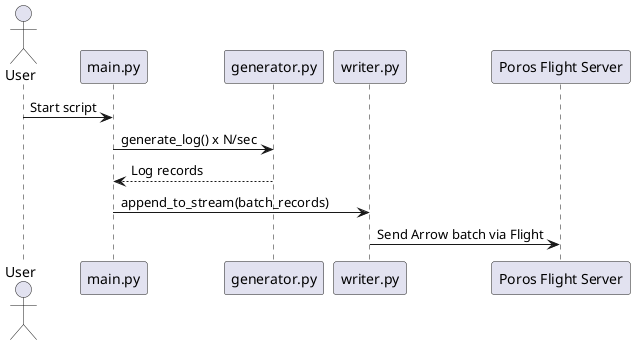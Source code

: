@startuml LogGen_flow
actor User
participant "main.py" as Main
participant "generator.py" as Generator
participant "writer.py" as Writer
participant "Poros Flight Server" as FlightServer

User -> Main: Start script
Main -> Generator: generate_log() x N/sec
Generator --> Main: Log records
Main -> Writer: append_to_stream(batch_records)
Writer -> FlightServer: Send Arrow batch via Flight
@enduml
